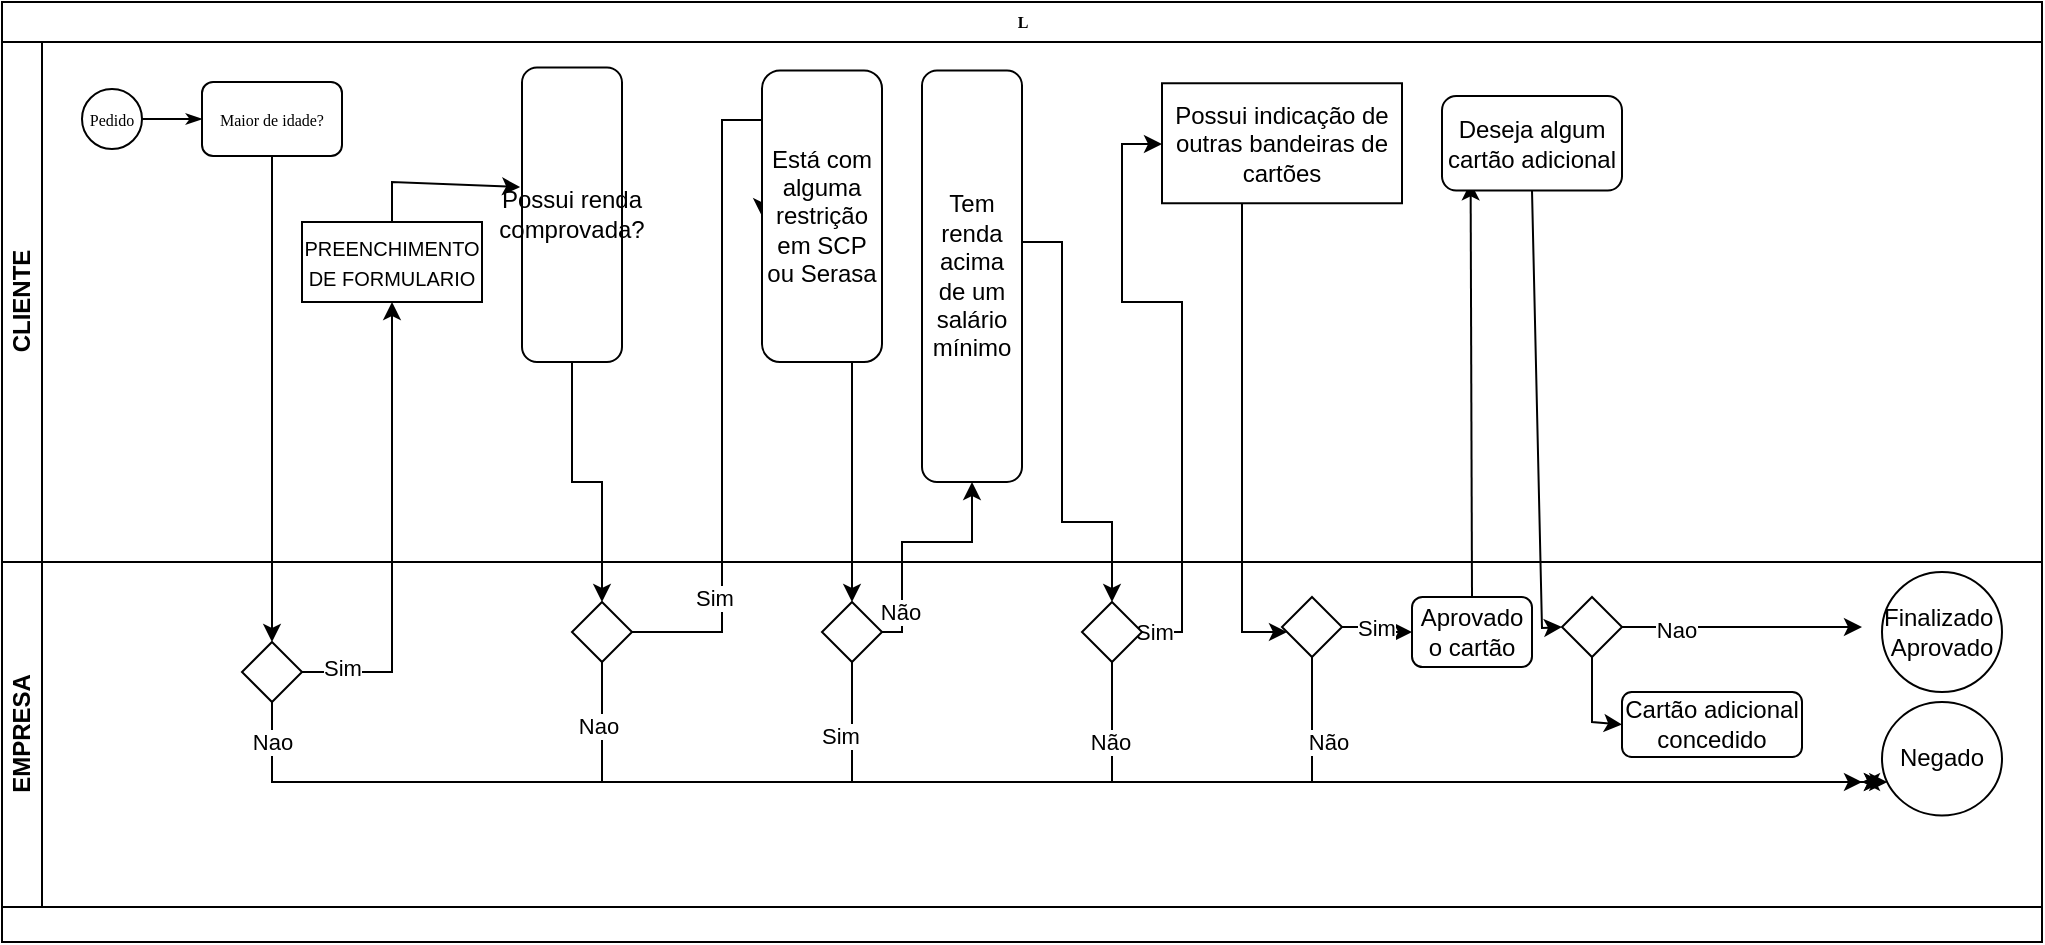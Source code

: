 <mxfile version="24.8.1">
  <diagram name="Página-1" id="IuwUo9gqHGVCTKBU-uEo">
    <mxGraphModel dx="1028" dy="541" grid="1" gridSize="10" guides="1" tooltips="1" connect="1" arrows="1" fold="1" page="1" pageScale="1" pageWidth="827" pageHeight="1169" math="0" shadow="0">
      <root>
        <mxCell id="0" />
        <mxCell id="1" parent="0" />
        <mxCell id="byKKYH1Y7FS94qcR8qgt-1" value="L" style="swimlane;html=1;childLayout=stackLayout;horizontal=1;startSize=20;horizontalStack=0;rounded=0;shadow=0;labelBackgroundColor=none;strokeWidth=1;fontFamily=Verdana;fontSize=8;align=center;" parent="1" vertex="1">
          <mxGeometry x="310" y="180" width="1020" height="470" as="geometry" />
        </mxCell>
        <mxCell id="byKKYH1Y7FS94qcR8qgt-2" value="" style="edgeStyle=orthogonalEdgeStyle;rounded=0;orthogonalLoop=1;jettySize=auto;html=1;" parent="byKKYH1Y7FS94qcR8qgt-1" source="byKKYH1Y7FS94qcR8qgt-18" target="byKKYH1Y7FS94qcR8qgt-29" edge="1">
          <mxGeometry relative="1" as="geometry">
            <Array as="points">
              <mxPoint x="135" y="90" />
              <mxPoint x="135" y="90" />
            </Array>
          </mxGeometry>
        </mxCell>
        <mxCell id="byKKYH1Y7FS94qcR8qgt-3" value="" style="edgeStyle=orthogonalEdgeStyle;rounded=0;orthogonalLoop=1;jettySize=auto;html=1;" parent="byKKYH1Y7FS94qcR8qgt-1" source="byKKYH1Y7FS94qcR8qgt-29" target="byKKYH1Y7FS94qcR8qgt-19" edge="1">
          <mxGeometry relative="1" as="geometry">
            <Array as="points">
              <mxPoint x="195" y="335" />
            </Array>
          </mxGeometry>
        </mxCell>
        <mxCell id="byKKYH1Y7FS94qcR8qgt-4" value="Sim" style="edgeLabel;html=1;align=center;verticalAlign=middle;resizable=0;points=[];" parent="byKKYH1Y7FS94qcR8qgt-3" vertex="1" connectable="0">
          <mxGeometry x="-0.587" y="2" relative="1" as="geometry">
            <mxPoint x="-23" as="offset" />
          </mxGeometry>
        </mxCell>
        <mxCell id="byKKYH1Y7FS94qcR8qgt-5" style="edgeStyle=orthogonalEdgeStyle;rounded=0;orthogonalLoop=1;jettySize=auto;html=1;" parent="byKKYH1Y7FS94qcR8qgt-1" source="byKKYH1Y7FS94qcR8qgt-20" target="byKKYH1Y7FS94qcR8qgt-35" edge="1">
          <mxGeometry relative="1" as="geometry">
            <mxPoint x="300" y="130" as="targetPoint" />
          </mxGeometry>
        </mxCell>
        <mxCell id="byKKYH1Y7FS94qcR8qgt-6" style="edgeStyle=orthogonalEdgeStyle;rounded=0;orthogonalLoop=1;jettySize=auto;html=1;entryX=0;entryY=0.5;entryDx=0;entryDy=0;" parent="byKKYH1Y7FS94qcR8qgt-1" source="byKKYH1Y7FS94qcR8qgt-35" target="byKKYH1Y7FS94qcR8qgt-22" edge="1">
          <mxGeometry relative="1" as="geometry">
            <mxPoint x="370" y="160" as="targetPoint" />
            <Array as="points">
              <mxPoint x="360" y="315" />
              <mxPoint x="360" y="59" />
            </Array>
          </mxGeometry>
        </mxCell>
        <mxCell id="byKKYH1Y7FS94qcR8qgt-7" value="Sim" style="edgeLabel;html=1;align=center;verticalAlign=middle;resizable=0;points=[];" parent="byKKYH1Y7FS94qcR8qgt-6" vertex="1" connectable="0">
          <mxGeometry x="-0.665" y="4" relative="1" as="geometry">
            <mxPoint as="offset" />
          </mxGeometry>
        </mxCell>
        <mxCell id="byKKYH1Y7FS94qcR8qgt-8" style="edgeStyle=orthogonalEdgeStyle;rounded=0;orthogonalLoop=1;jettySize=auto;html=1;entryX=0.5;entryY=0;entryDx=0;entryDy=0;" parent="byKKYH1Y7FS94qcR8qgt-1" source="byKKYH1Y7FS94qcR8qgt-22" target="byKKYH1Y7FS94qcR8qgt-38" edge="1">
          <mxGeometry relative="1" as="geometry">
            <Array as="points">
              <mxPoint x="425" y="110" />
              <mxPoint x="425" y="110" />
            </Array>
          </mxGeometry>
        </mxCell>
        <mxCell id="byKKYH1Y7FS94qcR8qgt-9" style="edgeStyle=orthogonalEdgeStyle;rounded=0;orthogonalLoop=1;jettySize=auto;html=1;entryX=0.5;entryY=1;entryDx=0;entryDy=0;" parent="byKKYH1Y7FS94qcR8qgt-1" source="byKKYH1Y7FS94qcR8qgt-38" target="byKKYH1Y7FS94qcR8qgt-23" edge="1">
          <mxGeometry relative="1" as="geometry">
            <mxPoint x="485" y="260" as="targetPoint" />
            <Array as="points">
              <mxPoint x="450" y="315" />
              <mxPoint x="450" y="270" />
              <mxPoint x="485" y="270" />
            </Array>
          </mxGeometry>
        </mxCell>
        <mxCell id="byKKYH1Y7FS94qcR8qgt-10" value="Não" style="edgeLabel;html=1;align=center;verticalAlign=middle;resizable=0;points=[];" parent="byKKYH1Y7FS94qcR8qgt-9" vertex="1" connectable="0">
          <mxGeometry x="-0.649" y="1" relative="1" as="geometry">
            <mxPoint y="1" as="offset" />
          </mxGeometry>
        </mxCell>
        <mxCell id="byKKYH1Y7FS94qcR8qgt-11" style="edgeStyle=orthogonalEdgeStyle;rounded=0;orthogonalLoop=1;jettySize=auto;html=1;entryX=0.5;entryY=0;entryDx=0;entryDy=0;" parent="byKKYH1Y7FS94qcR8qgt-1" source="byKKYH1Y7FS94qcR8qgt-23" target="byKKYH1Y7FS94qcR8qgt-41" edge="1">
          <mxGeometry relative="1" as="geometry">
            <Array as="points">
              <mxPoint x="530" y="120" />
              <mxPoint x="530" y="260" />
              <mxPoint x="555" y="260" />
            </Array>
          </mxGeometry>
        </mxCell>
        <mxCell id="byKKYH1Y7FS94qcR8qgt-12" value="" style="edgeStyle=orthogonalEdgeStyle;rounded=0;orthogonalLoop=1;jettySize=auto;html=1;" parent="byKKYH1Y7FS94qcR8qgt-1" source="byKKYH1Y7FS94qcR8qgt-41" target="byKKYH1Y7FS94qcR8qgt-24" edge="1">
          <mxGeometry relative="1" as="geometry">
            <Array as="points">
              <mxPoint x="590" y="315" />
              <mxPoint x="590" y="150" />
              <mxPoint x="560" y="150" />
              <mxPoint x="560" y="71" />
            </Array>
          </mxGeometry>
        </mxCell>
        <mxCell id="byKKYH1Y7FS94qcR8qgt-13" value="Sim" style="edgeLabel;html=1;align=center;verticalAlign=middle;resizable=0;points=[];" parent="byKKYH1Y7FS94qcR8qgt-12" vertex="1" connectable="0">
          <mxGeometry x="-0.876" y="-2" relative="1" as="geometry">
            <mxPoint x="-14" y="-2" as="offset" />
          </mxGeometry>
        </mxCell>
        <mxCell id="byKKYH1Y7FS94qcR8qgt-14" style="edgeStyle=orthogonalEdgeStyle;rounded=0;orthogonalLoop=1;jettySize=auto;html=1;" parent="byKKYH1Y7FS94qcR8qgt-1" source="byKKYH1Y7FS94qcR8qgt-24" target="byKKYH1Y7FS94qcR8qgt-44" edge="1">
          <mxGeometry relative="1" as="geometry">
            <mxPoint x="700" y="210" as="targetPoint" />
            <Array as="points">
              <mxPoint x="620" y="315" />
            </Array>
          </mxGeometry>
        </mxCell>
        <mxCell id="byKKYH1Y7FS94qcR8qgt-26" value="" style="endArrow=classic;html=1;rounded=0;exitX=0.5;exitY=0;exitDx=0;exitDy=0;entryX=0.159;entryY=0.914;entryDx=0;entryDy=0;entryPerimeter=0;" parent="byKKYH1Y7FS94qcR8qgt-1" source="byKKYH1Y7FS94qcR8qgt-47" target="byKKYH1Y7FS94qcR8qgt-25" edge="1">
          <mxGeometry width="50" height="50" relative="1" as="geometry">
            <mxPoint x="470" y="300" as="sourcePoint" />
            <mxPoint x="520" y="250" as="targetPoint" />
          </mxGeometry>
        </mxCell>
        <mxCell id="byKKYH1Y7FS94qcR8qgt-27" value="" style="endArrow=classic;html=1;rounded=0;exitX=0.5;exitY=1;exitDx=0;exitDy=0;entryX=0;entryY=0.5;entryDx=0;entryDy=0;" parent="byKKYH1Y7FS94qcR8qgt-1" source="byKKYH1Y7FS94qcR8qgt-25" target="byKKYH1Y7FS94qcR8qgt-50" edge="1">
          <mxGeometry width="50" height="50" relative="1" as="geometry">
            <mxPoint x="470" y="300" as="sourcePoint" />
            <mxPoint x="520" y="250" as="targetPoint" />
            <Array as="points">
              <mxPoint x="770" y="313" />
            </Array>
          </mxGeometry>
        </mxCell>
        <mxCell id="byKKYH1Y7FS94qcR8qgt-15" value="CLIENTE" style="swimlane;html=1;startSize=20;horizontal=0;" parent="byKKYH1Y7FS94qcR8qgt-1" vertex="1">
          <mxGeometry y="20" width="1020" height="260" as="geometry" />
        </mxCell>
        <mxCell id="byKKYH1Y7FS94qcR8qgt-16" style="edgeStyle=orthogonalEdgeStyle;rounded=0;html=1;labelBackgroundColor=none;startArrow=none;startFill=0;startSize=5;endArrow=classicThin;endFill=1;endSize=5;jettySize=auto;orthogonalLoop=1;strokeWidth=1;fontFamily=Verdana;fontSize=8" parent="byKKYH1Y7FS94qcR8qgt-15" source="byKKYH1Y7FS94qcR8qgt-17" target="byKKYH1Y7FS94qcR8qgt-18" edge="1">
          <mxGeometry relative="1" as="geometry" />
        </mxCell>
        <mxCell id="byKKYH1Y7FS94qcR8qgt-17" value="Pedido" style="ellipse;whiteSpace=wrap;html=1;rounded=0;shadow=0;labelBackgroundColor=none;strokeWidth=1;fontFamily=Verdana;fontSize=8;align=center;" parent="byKKYH1Y7FS94qcR8qgt-15" vertex="1">
          <mxGeometry x="40" y="23.5" width="30" height="30" as="geometry" />
        </mxCell>
        <mxCell id="byKKYH1Y7FS94qcR8qgt-18" value="Maior de idade?" style="rounded=1;whiteSpace=wrap;html=1;shadow=0;labelBackgroundColor=none;strokeWidth=1;fontFamily=Verdana;fontSize=8;align=center;" parent="byKKYH1Y7FS94qcR8qgt-15" vertex="1">
          <mxGeometry x="100" y="20.0" width="70" height="37" as="geometry" />
        </mxCell>
        <mxCell id="byKKYH1Y7FS94qcR8qgt-19" value="&lt;font style=&quot;font-size: 10px;&quot;&gt;PREENCHIMENTO DE FORMULARIO&lt;/font&gt;" style="whiteSpace=wrap;html=1;" parent="byKKYH1Y7FS94qcR8qgt-15" vertex="1">
          <mxGeometry x="150" y="90" width="90" height="40" as="geometry" />
        </mxCell>
        <mxCell id="byKKYH1Y7FS94qcR8qgt-20" value="Possui renda comprovada?" style="rounded=1;whiteSpace=wrap;html=1;" parent="byKKYH1Y7FS94qcR8qgt-15" vertex="1">
          <mxGeometry x="260" y="12.75" width="50" height="147.25" as="geometry" />
        </mxCell>
        <mxCell id="byKKYH1Y7FS94qcR8qgt-21" value="" style="endArrow=classic;html=1;rounded=0;exitX=0.5;exitY=0;exitDx=0;exitDy=0;entryX=-0.019;entryY=0.406;entryDx=0;entryDy=0;entryPerimeter=0;" parent="byKKYH1Y7FS94qcR8qgt-15" source="byKKYH1Y7FS94qcR8qgt-19" target="byKKYH1Y7FS94qcR8qgt-20" edge="1">
          <mxGeometry width="50" height="50" relative="1" as="geometry">
            <mxPoint x="210" y="60" as="sourcePoint" />
            <mxPoint x="260" y="40" as="targetPoint" />
            <Array as="points">
              <mxPoint x="195" y="70" />
            </Array>
          </mxGeometry>
        </mxCell>
        <mxCell id="byKKYH1Y7FS94qcR8qgt-22" value="Está com alguma restrição em SCP ou Serasa" style="rounded=1;whiteSpace=wrap;html=1;" parent="byKKYH1Y7FS94qcR8qgt-15" vertex="1">
          <mxGeometry x="380" y="14.25" width="60" height="145.75" as="geometry" />
        </mxCell>
        <mxCell id="byKKYH1Y7FS94qcR8qgt-23" value="Tem renda acima de um salário mínimo" style="rounded=1;whiteSpace=wrap;html=1;" parent="byKKYH1Y7FS94qcR8qgt-15" vertex="1">
          <mxGeometry x="460" y="14.25" width="50" height="205.75" as="geometry" />
        </mxCell>
        <mxCell id="byKKYH1Y7FS94qcR8qgt-24" value="Possui indicação de outras bandeiras de cartões" style="whiteSpace=wrap;html=1;" parent="byKKYH1Y7FS94qcR8qgt-15" vertex="1">
          <mxGeometry x="580" y="20.63" width="120" height="60" as="geometry" />
        </mxCell>
        <mxCell id="byKKYH1Y7FS94qcR8qgt-25" value="Deseja algum cartão adicional" style="whiteSpace=wrap;html=1;rounded=1;" parent="byKKYH1Y7FS94qcR8qgt-15" vertex="1">
          <mxGeometry x="720" y="27" width="90" height="47.25" as="geometry" />
        </mxCell>
        <mxCell id="byKKYH1Y7FS94qcR8qgt-28" value="EMPRESA" style="swimlane;html=1;startSize=20;horizontal=0;" parent="byKKYH1Y7FS94qcR8qgt-1" vertex="1">
          <mxGeometry y="280" width="1020" height="172.5" as="geometry" />
        </mxCell>
        <mxCell id="byKKYH1Y7FS94qcR8qgt-29" value="" style="rhombus;whiteSpace=wrap;html=1;" parent="byKKYH1Y7FS94qcR8qgt-28" vertex="1">
          <mxGeometry x="120" y="40" width="30" height="30" as="geometry" />
        </mxCell>
        <mxCell id="byKKYH1Y7FS94qcR8qgt-30" value="Negado" style="ellipse;whiteSpace=wrap;html=1;" parent="byKKYH1Y7FS94qcR8qgt-28" vertex="1">
          <mxGeometry x="940" y="70" width="60" height="56.76" as="geometry" />
        </mxCell>
        <mxCell id="byKKYH1Y7FS94qcR8qgt-31" value="" style="edgeStyle=orthogonalEdgeStyle;rounded=0;orthogonalLoop=1;jettySize=auto;html=1;" parent="byKKYH1Y7FS94qcR8qgt-28" source="byKKYH1Y7FS94qcR8qgt-29" target="byKKYH1Y7FS94qcR8qgt-30" edge="1">
          <mxGeometry relative="1" as="geometry">
            <mxPoint x="105" y="-46.486" as="targetPoint" />
            <Array as="points">
              <mxPoint x="135" y="110" />
            </Array>
          </mxGeometry>
        </mxCell>
        <mxCell id="byKKYH1Y7FS94qcR8qgt-32" value="Nao" style="edgeLabel;html=1;align=center;verticalAlign=middle;resizable=0;points=[];" parent="byKKYH1Y7FS94qcR8qgt-31" vertex="1" connectable="0">
          <mxGeometry x="-0.186" relative="1" as="geometry">
            <mxPoint x="-305" y="-20" as="offset" />
          </mxGeometry>
        </mxCell>
        <mxCell id="byKKYH1Y7FS94qcR8qgt-33" style="edgeStyle=orthogonalEdgeStyle;rounded=0;orthogonalLoop=1;jettySize=auto;html=1;" parent="byKKYH1Y7FS94qcR8qgt-28" source="byKKYH1Y7FS94qcR8qgt-35" edge="1">
          <mxGeometry relative="1" as="geometry">
            <mxPoint x="940" y="110" as="targetPoint" />
            <Array as="points">
              <mxPoint x="300" y="110" />
            </Array>
          </mxGeometry>
        </mxCell>
        <mxCell id="byKKYH1Y7FS94qcR8qgt-34" value="Nao" style="edgeLabel;html=1;align=center;verticalAlign=middle;resizable=0;points=[];" parent="byKKYH1Y7FS94qcR8qgt-33" vertex="1" connectable="0">
          <mxGeometry x="-0.909" y="-2" relative="1" as="geometry">
            <mxPoint as="offset" />
          </mxGeometry>
        </mxCell>
        <mxCell id="byKKYH1Y7FS94qcR8qgt-35" value="" style="rhombus;whiteSpace=wrap;html=1;" parent="byKKYH1Y7FS94qcR8qgt-28" vertex="1">
          <mxGeometry x="285" y="20" width="30" height="30" as="geometry" />
        </mxCell>
        <mxCell id="byKKYH1Y7FS94qcR8qgt-36" style="edgeStyle=orthogonalEdgeStyle;rounded=0;orthogonalLoop=1;jettySize=auto;html=1;" parent="byKKYH1Y7FS94qcR8qgt-28" source="byKKYH1Y7FS94qcR8qgt-38" edge="1">
          <mxGeometry relative="1" as="geometry">
            <mxPoint x="940" y="110" as="targetPoint" />
            <Array as="points">
              <mxPoint x="425" y="110" />
            </Array>
          </mxGeometry>
        </mxCell>
        <mxCell id="byKKYH1Y7FS94qcR8qgt-37" value="Sim" style="edgeLabel;html=1;align=center;verticalAlign=middle;resizable=0;points=[];" parent="byKKYH1Y7FS94qcR8qgt-36" vertex="1" connectable="0">
          <mxGeometry x="0.117" y="3" relative="1" as="geometry">
            <mxPoint x="-267" y="-20" as="offset" />
          </mxGeometry>
        </mxCell>
        <mxCell id="byKKYH1Y7FS94qcR8qgt-38" value="" style="rhombus;whiteSpace=wrap;html=1;" parent="byKKYH1Y7FS94qcR8qgt-28" vertex="1">
          <mxGeometry x="410" y="20" width="30" height="30" as="geometry" />
        </mxCell>
        <mxCell id="byKKYH1Y7FS94qcR8qgt-39" style="edgeStyle=orthogonalEdgeStyle;rounded=0;orthogonalLoop=1;jettySize=auto;html=1;" parent="byKKYH1Y7FS94qcR8qgt-28" source="byKKYH1Y7FS94qcR8qgt-41" edge="1">
          <mxGeometry relative="1" as="geometry">
            <mxPoint x="930" y="110" as="targetPoint" />
            <Array as="points">
              <mxPoint x="555" y="110" />
              <mxPoint x="940" y="110" />
            </Array>
          </mxGeometry>
        </mxCell>
        <mxCell id="byKKYH1Y7FS94qcR8qgt-40" value="Não" style="edgeLabel;html=1;align=center;verticalAlign=middle;resizable=0;points=[];" parent="byKKYH1Y7FS94qcR8qgt-39" vertex="1" connectable="0">
          <mxGeometry x="0.304" y="1" relative="1" as="geometry">
            <mxPoint x="-238" y="-19" as="offset" />
          </mxGeometry>
        </mxCell>
        <mxCell id="byKKYH1Y7FS94qcR8qgt-41" value="" style="rhombus;whiteSpace=wrap;html=1;" parent="byKKYH1Y7FS94qcR8qgt-28" vertex="1">
          <mxGeometry x="540" y="20" width="30" height="30" as="geometry" />
        </mxCell>
        <mxCell id="byKKYH1Y7FS94qcR8qgt-42" style="edgeStyle=orthogonalEdgeStyle;rounded=0;orthogonalLoop=1;jettySize=auto;html=1;entryX=0;entryY=0.5;entryDx=0;entryDy=0;" parent="byKKYH1Y7FS94qcR8qgt-28" source="byKKYH1Y7FS94qcR8qgt-44" target="byKKYH1Y7FS94qcR8qgt-47" edge="1">
          <mxGeometry relative="1" as="geometry">
            <mxPoint x="800" y="35" as="targetPoint" />
          </mxGeometry>
        </mxCell>
        <mxCell id="byKKYH1Y7FS94qcR8qgt-43" value="Sim" style="edgeLabel;html=1;align=center;verticalAlign=middle;resizable=0;points=[];" parent="byKKYH1Y7FS94qcR8qgt-42" vertex="1" connectable="0">
          <mxGeometry x="-0.162" relative="1" as="geometry">
            <mxPoint x="1" as="offset" />
          </mxGeometry>
        </mxCell>
        <mxCell id="byKKYH1Y7FS94qcR8qgt-44" value="" style="rhombus;whiteSpace=wrap;html=1;" parent="byKKYH1Y7FS94qcR8qgt-28" vertex="1">
          <mxGeometry x="640" y="17.5" width="30" height="30" as="geometry" />
        </mxCell>
        <mxCell id="byKKYH1Y7FS94qcR8qgt-45" style="edgeStyle=orthogonalEdgeStyle;rounded=0;orthogonalLoop=1;jettySize=auto;html=1;" parent="byKKYH1Y7FS94qcR8qgt-28" source="byKKYH1Y7FS94qcR8qgt-44" edge="1">
          <mxGeometry relative="1" as="geometry">
            <mxPoint x="930" y="110" as="targetPoint" />
            <Array as="points">
              <mxPoint x="700" y="110" />
              <mxPoint x="944" y="110" />
            </Array>
          </mxGeometry>
        </mxCell>
        <mxCell id="byKKYH1Y7FS94qcR8qgt-46" value="Não" style="edgeLabel;html=1;align=center;verticalAlign=middle;resizable=0;points=[];" parent="byKKYH1Y7FS94qcR8qgt-45" vertex="1" connectable="0">
          <mxGeometry x="0.049" y="1" relative="1" as="geometry">
            <mxPoint x="-107" y="-19" as="offset" />
          </mxGeometry>
        </mxCell>
        <mxCell id="byKKYH1Y7FS94qcR8qgt-47" value="Aprovado o cartão" style="rounded=1;whiteSpace=wrap;html=1;" parent="byKKYH1Y7FS94qcR8qgt-28" vertex="1">
          <mxGeometry x="705" y="17.5" width="60" height="35" as="geometry" />
        </mxCell>
        <mxCell id="byKKYH1Y7FS94qcR8qgt-48" style="edgeStyle=orthogonalEdgeStyle;rounded=0;orthogonalLoop=1;jettySize=auto;html=1;" parent="byKKYH1Y7FS94qcR8qgt-28" source="byKKYH1Y7FS94qcR8qgt-50" edge="1">
          <mxGeometry relative="1" as="geometry">
            <mxPoint x="930" y="32.5" as="targetPoint" />
          </mxGeometry>
        </mxCell>
        <mxCell id="byKKYH1Y7FS94qcR8qgt-49" value="Nao" style="edgeLabel;html=1;align=center;verticalAlign=middle;resizable=0;points=[];" parent="byKKYH1Y7FS94qcR8qgt-48" vertex="1" connectable="0">
          <mxGeometry x="-0.562" y="-1" relative="1" as="geometry">
            <mxPoint as="offset" />
          </mxGeometry>
        </mxCell>
        <mxCell id="byKKYH1Y7FS94qcR8qgt-50" value="" style="rhombus;whiteSpace=wrap;html=1;" parent="byKKYH1Y7FS94qcR8qgt-28" vertex="1">
          <mxGeometry x="780" y="17.5" width="30" height="30" as="geometry" />
        </mxCell>
        <mxCell id="byKKYH1Y7FS94qcR8qgt-51" value="Finalizado&amp;nbsp; Aprovado" style="ellipse;whiteSpace=wrap;html=1;" parent="byKKYH1Y7FS94qcR8qgt-28" vertex="1">
          <mxGeometry x="940" y="5" width="60" height="60" as="geometry" />
        </mxCell>
        <mxCell id="byKKYH1Y7FS94qcR8qgt-52" value="Cartão adicional concedido" style="rounded=1;whiteSpace=wrap;html=1;" parent="byKKYH1Y7FS94qcR8qgt-28" vertex="1">
          <mxGeometry x="810" y="65" width="90" height="32.5" as="geometry" />
        </mxCell>
        <mxCell id="byKKYH1Y7FS94qcR8qgt-53" value="" style="endArrow=classic;html=1;rounded=0;exitX=0.5;exitY=1;exitDx=0;exitDy=0;entryX=0;entryY=0.5;entryDx=0;entryDy=0;" parent="byKKYH1Y7FS94qcR8qgt-28" source="byKKYH1Y7FS94qcR8qgt-50" target="byKKYH1Y7FS94qcR8qgt-52" edge="1">
          <mxGeometry width="50" height="50" relative="1" as="geometry">
            <mxPoint x="870" y="80" as="sourcePoint" />
            <mxPoint x="920" y="30" as="targetPoint" />
            <Array as="points">
              <mxPoint x="795" y="80" />
            </Array>
          </mxGeometry>
        </mxCell>
      </root>
    </mxGraphModel>
  </diagram>
</mxfile>
